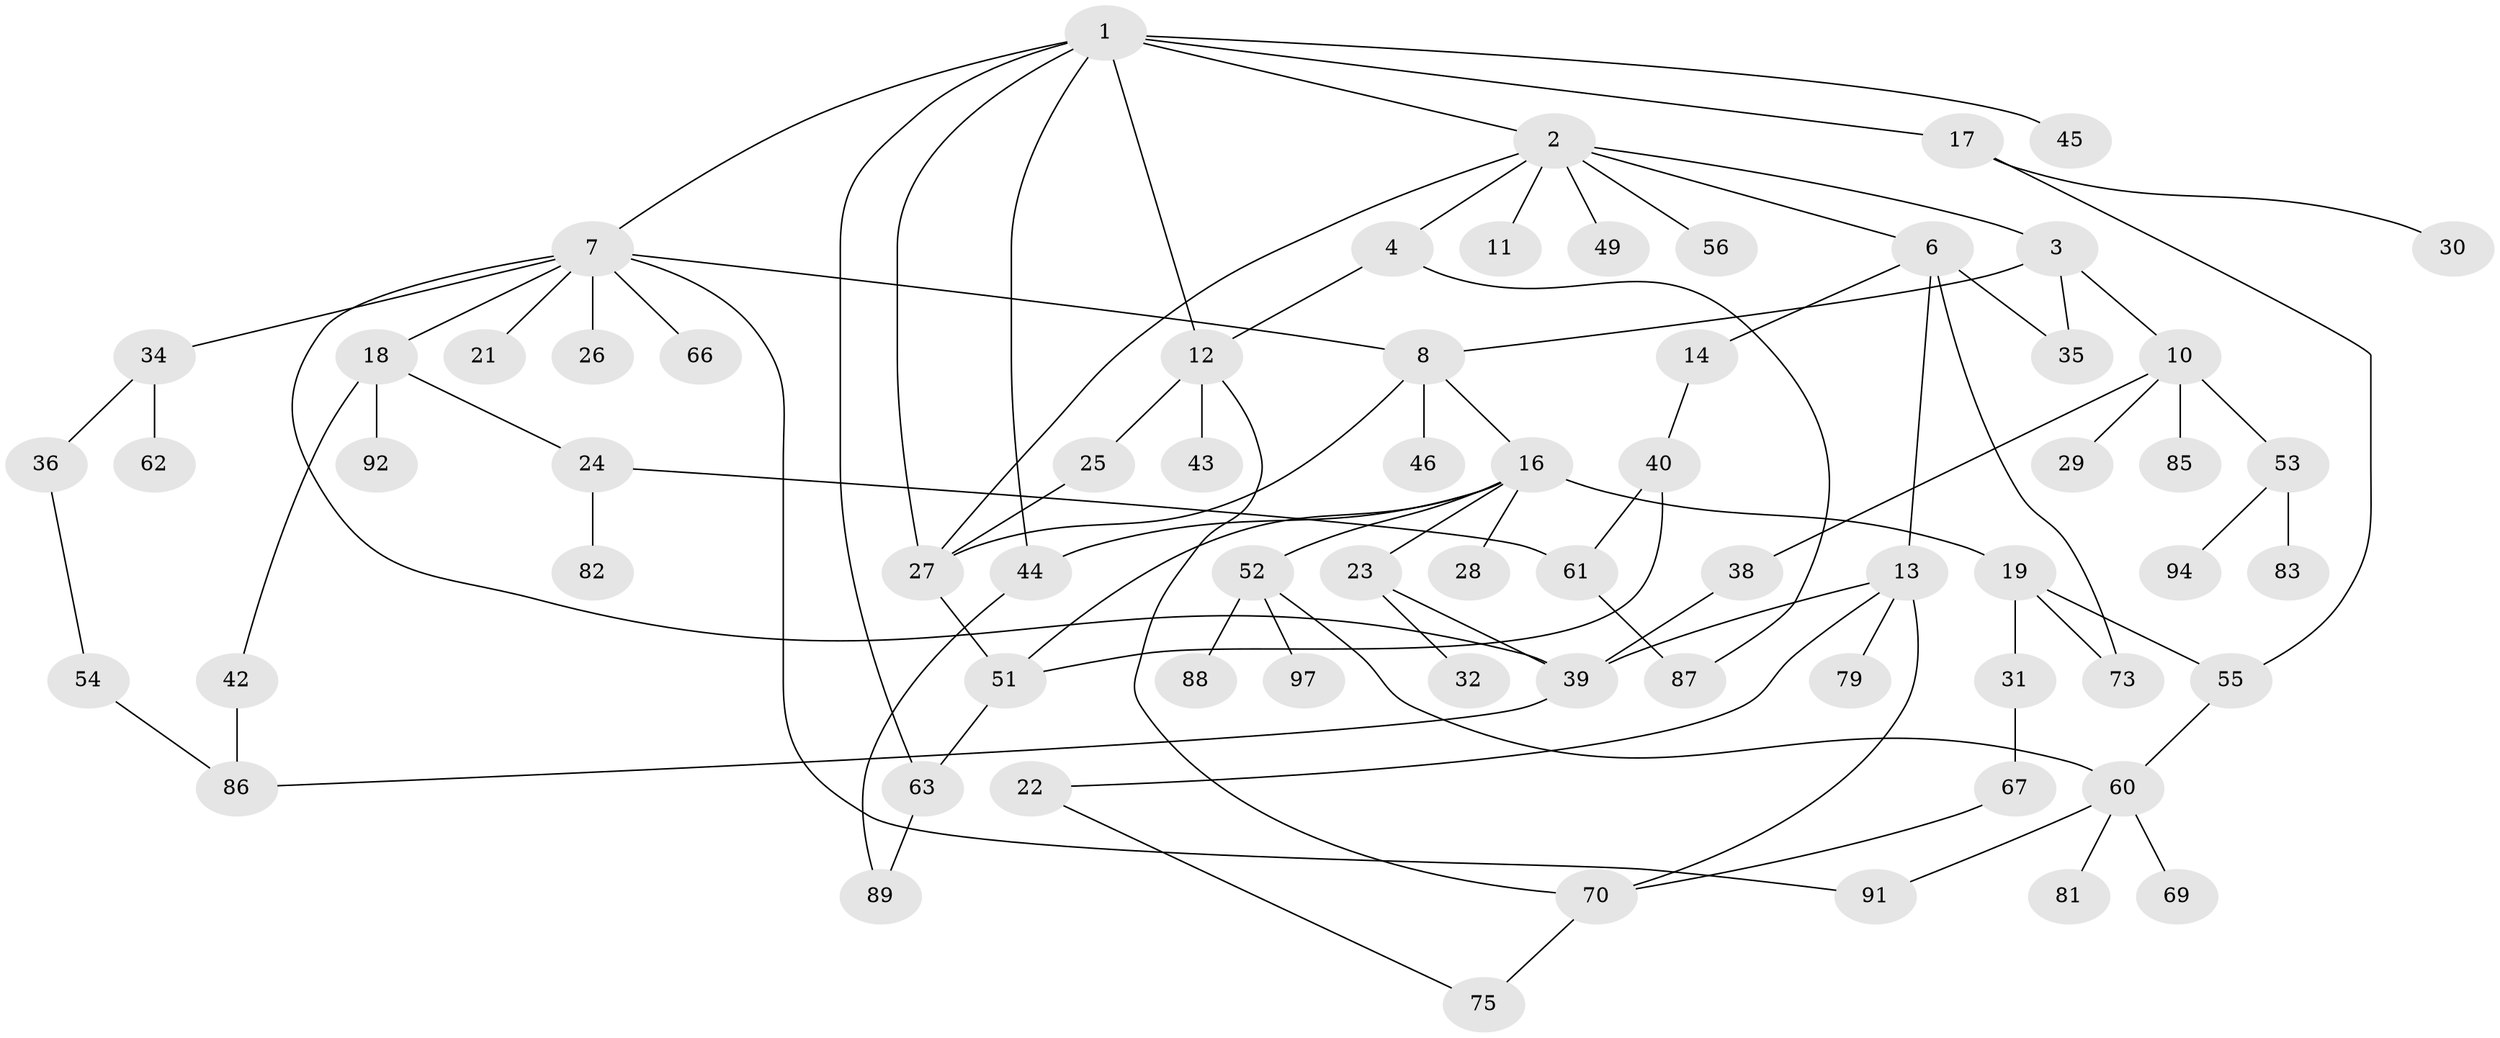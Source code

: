 // original degree distribution, {7: 0.02, 4: 0.13, 3: 0.15, 5: 0.04, 10: 0.01, 6: 0.03, 1: 0.33, 2: 0.29}
// Generated by graph-tools (version 1.1) at 2025/54/02/21/25 11:54:43]
// undirected, 69 vertices, 93 edges
graph export_dot {
graph [start="1"]
  node [color=gray90,style=filled];
  1 [super="+5"];
  2 [super="+9"];
  3;
  4 [super="+15"];
  6 [super="+80"];
  7 [super="+57"];
  8 [super="+90"];
  10 [super="+58"];
  11;
  12 [super="+47"];
  13 [super="+48"];
  14 [super="+33"];
  16 [super="+20"];
  17 [super="+77"];
  18 [super="+50"];
  19 [super="+64"];
  21;
  22 [super="+74"];
  23;
  24;
  25 [super="+99"];
  26;
  27 [super="+84"];
  28;
  29;
  30;
  31;
  32 [super="+96"];
  34 [super="+37"];
  35;
  36;
  38;
  39 [super="+41"];
  40 [super="+71"];
  42 [super="+72"];
  43;
  44 [super="+100"];
  45;
  46;
  49;
  51 [super="+98"];
  52 [super="+59"];
  53;
  54 [super="+68"];
  55;
  56;
  60 [super="+65"];
  61 [super="+95"];
  62;
  63 [super="+78"];
  66;
  67;
  69 [super="+76"];
  70;
  73;
  75;
  79;
  81;
  82;
  83;
  85;
  86 [super="+93"];
  87;
  88;
  89;
  91;
  92;
  94;
  97;
  1 -- 2;
  1 -- 12;
  1 -- 17;
  1 -- 45;
  1 -- 63;
  1 -- 27;
  1 -- 44;
  1 -- 7;
  2 -- 3;
  2 -- 4;
  2 -- 6;
  2 -- 27;
  2 -- 49;
  2 -- 56;
  2 -- 11;
  3 -- 10;
  3 -- 35;
  3 -- 8;
  4 -- 87;
  4 -- 12;
  6 -- 13;
  6 -- 14;
  6 -- 73;
  6 -- 35;
  7 -- 8;
  7 -- 18;
  7 -- 21;
  7 -- 26;
  7 -- 34;
  7 -- 39;
  7 -- 66;
  7 -- 91;
  8 -- 16;
  8 -- 46;
  8 -- 27;
  10 -- 29;
  10 -- 38;
  10 -- 53;
  10 -- 85;
  12 -- 25;
  12 -- 43;
  12 -- 70;
  13 -- 22;
  13 -- 79;
  13 -- 70;
  13 -- 39;
  14 -- 40;
  16 -- 19;
  16 -- 23;
  16 -- 28;
  16 -- 52 [weight=2];
  16 -- 51;
  16 -- 44;
  17 -- 30;
  17 -- 55;
  18 -- 24;
  18 -- 42;
  18 -- 92;
  19 -- 31;
  19 -- 55;
  19 -- 73;
  22 -- 75;
  23 -- 32;
  23 -- 39;
  24 -- 82;
  24 -- 61;
  25 -- 27;
  27 -- 51;
  31 -- 67;
  34 -- 36;
  34 -- 62;
  36 -- 54;
  38 -- 39;
  39 -- 86;
  40 -- 61;
  40 -- 51;
  42 -- 86;
  44 -- 89;
  51 -- 63;
  52 -- 60;
  52 -- 88;
  52 -- 97;
  53 -- 83;
  53 -- 94;
  54 -- 86;
  55 -- 60;
  60 -- 81;
  60 -- 69;
  60 -- 91;
  61 -- 87;
  63 -- 89;
  67 -- 70;
  70 -- 75;
}
